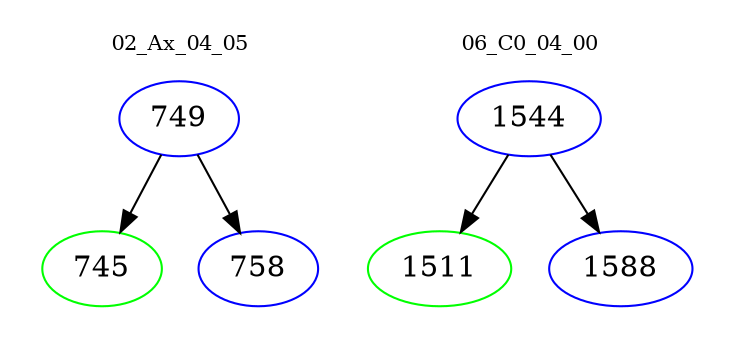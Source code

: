 digraph{
subgraph cluster_0 {
color = white
label = "02_Ax_04_05";
fontsize=10;
T0_749 [label="749", color="blue"]
T0_749 -> T0_745 [color="black"]
T0_745 [label="745", color="green"]
T0_749 -> T0_758 [color="black"]
T0_758 [label="758", color="blue"]
}
subgraph cluster_1 {
color = white
label = "06_C0_04_00";
fontsize=10;
T1_1544 [label="1544", color="blue"]
T1_1544 -> T1_1511 [color="black"]
T1_1511 [label="1511", color="green"]
T1_1544 -> T1_1588 [color="black"]
T1_1588 [label="1588", color="blue"]
}
}
